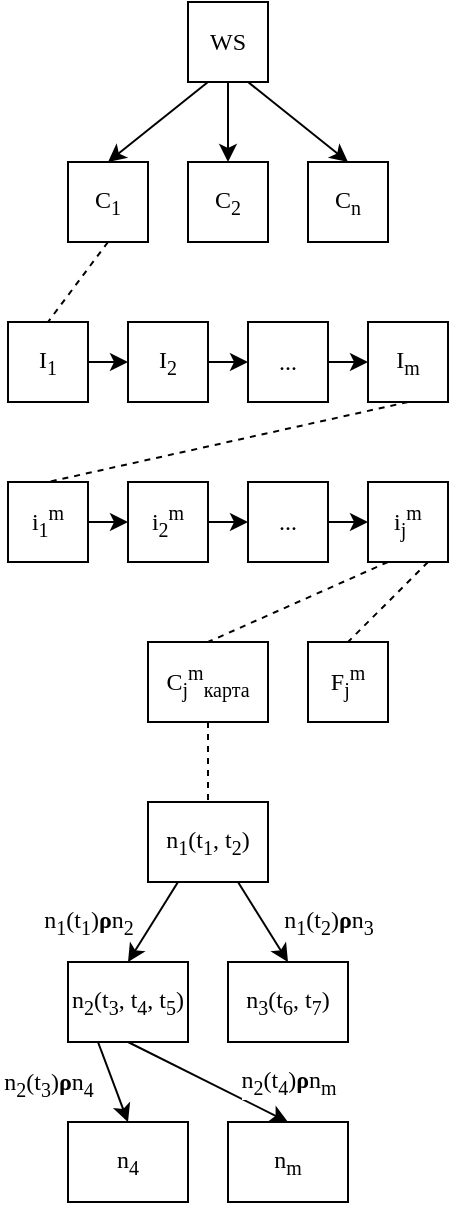 <mxfile version="10.6.7" type="github"><diagram id="l3TsWEmMDUgCTY4OhGpm" name="Page-1"><mxGraphModel dx="961" dy="556" grid="1" gridSize="10" guides="1" tooltips="1" connect="1" arrows="1" fold="1" page="1" pageScale="1" pageWidth="826" pageHeight="1169" math="0" shadow="0"><root><mxCell id="0"/><mxCell id="1" parent="0"/><mxCell id="VbJbTeR20QgzZB3dtlr_-1" value="WS" style="rounded=0;whiteSpace=wrap;html=1;fontFamily=Times New Roman;" vertex="1" parent="1"><mxGeometry x="320" y="40" width="40" height="40" as="geometry"/></mxCell><mxCell id="VbJbTeR20QgzZB3dtlr_-2" value="C&lt;sub&gt;1&lt;/sub&gt;" style="rounded=0;whiteSpace=wrap;html=1;fontFamily=Times New Roman;" vertex="1" parent="1"><mxGeometry x="260" y="120" width="40" height="40" as="geometry"/></mxCell><mxCell id="VbJbTeR20QgzZB3dtlr_-3" value="C&lt;sub&gt;2&lt;/sub&gt;" style="rounded=0;whiteSpace=wrap;html=1;fontFamily=Times New Roman;" vertex="1" parent="1"><mxGeometry x="320" y="120" width="40" height="40" as="geometry"/></mxCell><mxCell id="VbJbTeR20QgzZB3dtlr_-4" value="C&lt;sub&gt;n&lt;/sub&gt;" style="rounded=0;whiteSpace=wrap;html=1;fontFamily=Times New Roman;" vertex="1" parent="1"><mxGeometry x="380" y="120" width="40" height="40" as="geometry"/></mxCell><mxCell id="VbJbTeR20QgzZB3dtlr_-5" value="I&lt;sub&gt;1&lt;/sub&gt;" style="rounded=0;whiteSpace=wrap;html=1;fontFamily=Times New Roman;" vertex="1" parent="1"><mxGeometry x="230" y="200" width="40" height="40" as="geometry"/></mxCell><mxCell id="VbJbTeR20QgzZB3dtlr_-6" value="I&lt;sub&gt;2&lt;/sub&gt;" style="rounded=0;whiteSpace=wrap;html=1;fontFamily=Times New Roman;" vertex="1" parent="1"><mxGeometry x="290" y="200" width="40" height="40" as="geometry"/></mxCell><mxCell id="VbJbTeR20QgzZB3dtlr_-7" value="..." style="rounded=0;whiteSpace=wrap;html=1;fontFamily=Times New Roman;" vertex="1" parent="1"><mxGeometry x="350" y="200" width="40" height="40" as="geometry"/></mxCell><mxCell id="VbJbTeR20QgzZB3dtlr_-9" value="I&lt;sub&gt;m&lt;/sub&gt;" style="rounded=0;whiteSpace=wrap;html=1;fontFamily=Times New Roman;" vertex="1" parent="1"><mxGeometry x="410" y="200" width="40" height="40" as="geometry"/></mxCell><mxCell id="VbJbTeR20QgzZB3dtlr_-10" value="i&lt;sub&gt;1&lt;/sub&gt;&lt;sup&gt;m&lt;/sup&gt;" style="rounded=0;whiteSpace=wrap;html=1;fontFamily=Times New Roman;" vertex="1" parent="1"><mxGeometry x="230" y="280" width="40" height="40" as="geometry"/></mxCell><mxCell id="VbJbTeR20QgzZB3dtlr_-32" style="edgeStyle=orthogonalEdgeStyle;rounded=0;orthogonalLoop=1;jettySize=auto;html=1;exitX=1;exitY=0.5;exitDx=0;exitDy=0;entryX=0;entryY=0.5;entryDx=0;entryDy=0;fontFamily=Times New Roman;" edge="1" parent="1" source="VbJbTeR20QgzZB3dtlr_-12" target="VbJbTeR20QgzZB3dtlr_-13"><mxGeometry relative="1" as="geometry"/></mxCell><mxCell id="VbJbTeR20QgzZB3dtlr_-12" value="i&lt;sub&gt;2&lt;/sub&gt;&lt;sup&gt;m&lt;/sup&gt;" style="rounded=0;whiteSpace=wrap;html=1;fontFamily=Times New Roman;" vertex="1" parent="1"><mxGeometry x="290" y="280" width="40" height="40" as="geometry"/></mxCell><mxCell id="VbJbTeR20QgzZB3dtlr_-33" style="edgeStyle=orthogonalEdgeStyle;rounded=0;orthogonalLoop=1;jettySize=auto;html=1;exitX=1;exitY=0.5;exitDx=0;exitDy=0;entryX=0;entryY=0.5;entryDx=0;entryDy=0;fontFamily=Times New Roman;" edge="1" parent="1" source="VbJbTeR20QgzZB3dtlr_-13" target="VbJbTeR20QgzZB3dtlr_-14"><mxGeometry relative="1" as="geometry"/></mxCell><mxCell id="VbJbTeR20QgzZB3dtlr_-13" value="..." style="rounded=0;whiteSpace=wrap;html=1;fontFamily=Times New Roman;" vertex="1" parent="1"><mxGeometry x="350" y="280" width="40" height="40" as="geometry"/></mxCell><mxCell id="VbJbTeR20QgzZB3dtlr_-14" value="i&lt;sub&gt;j&lt;/sub&gt;&lt;sup&gt;m&lt;/sup&gt;" style="rounded=0;whiteSpace=wrap;html=1;fontFamily=Times New Roman;" vertex="1" parent="1"><mxGeometry x="410" y="280" width="40" height="40" as="geometry"/></mxCell><mxCell id="VbJbTeR20QgzZB3dtlr_-15" value="C&lt;sub&gt;j&lt;/sub&gt;&lt;sup&gt;m&lt;/sup&gt;&lt;sub&gt;карта&lt;/sub&gt;" style="rounded=0;whiteSpace=wrap;html=1;fontFamily=Times New Roman;" vertex="1" parent="1"><mxGeometry x="300" y="360" width="60" height="40" as="geometry"/></mxCell><mxCell id="VbJbTeR20QgzZB3dtlr_-16" value="F&lt;sub&gt;j&lt;/sub&gt;&lt;sup&gt;m&lt;/sup&gt;" style="rounded=0;whiteSpace=wrap;html=1;fontFamily=Times New Roman;" vertex="1" parent="1"><mxGeometry x="380" y="360" width="40" height="40" as="geometry"/></mxCell><mxCell id="VbJbTeR20QgzZB3dtlr_-17" value="n&lt;sub&gt;1&lt;/sub&gt;(t&lt;sub&gt;1&lt;/sub&gt;, t&lt;sub&gt;2&lt;/sub&gt;)" style="rounded=0;whiteSpace=wrap;html=1;fontFamily=Times New Roman;" vertex="1" parent="1"><mxGeometry x="300" y="440" width="60" height="40" as="geometry"/></mxCell><mxCell id="VbJbTeR20QgzZB3dtlr_-18" value="n&lt;sub&gt;2&lt;/sub&gt;(t&lt;sub&gt;3&lt;/sub&gt;, t&lt;sub&gt;4&lt;/sub&gt;, t&lt;sub&gt;5&lt;/sub&gt;)" style="rounded=0;whiteSpace=wrap;html=1;fontFamily=Times New Roman;" vertex="1" parent="1"><mxGeometry x="260" y="520" width="60" height="40" as="geometry"/></mxCell><mxCell id="VbJbTeR20QgzZB3dtlr_-19" value="n&lt;sub&gt;3&lt;/sub&gt;(t&lt;sub&gt;6&lt;/sub&gt;, t&lt;sub&gt;7&lt;/sub&gt;)" style="rounded=0;whiteSpace=wrap;html=1;fontFamily=Times New Roman;" vertex="1" parent="1"><mxGeometry x="340" y="520" width="60" height="40" as="geometry"/></mxCell><mxCell id="VbJbTeR20QgzZB3dtlr_-20" value="n&lt;sub&gt;4&lt;/sub&gt;" style="rounded=0;whiteSpace=wrap;html=1;fontFamily=Times New Roman;" vertex="1" parent="1"><mxGeometry x="260" y="600" width="60" height="40" as="geometry"/></mxCell><mxCell id="VbJbTeR20QgzZB3dtlr_-21" value="n&lt;sub&gt;m&lt;/sub&gt;" style="rounded=0;whiteSpace=wrap;html=1;fontFamily=Times New Roman;" vertex="1" parent="1"><mxGeometry x="340" y="600" width="60" height="40" as="geometry"/></mxCell><mxCell id="VbJbTeR20QgzZB3dtlr_-23" value="" style="endArrow=classic;html=1;fontFamily=Times New Roman;entryX=0.5;entryY=0;entryDx=0;entryDy=0;exitX=0.25;exitY=1;exitDx=0;exitDy=0;" edge="1" parent="1" source="VbJbTeR20QgzZB3dtlr_-1" target="VbJbTeR20QgzZB3dtlr_-2"><mxGeometry width="50" height="50" relative="1" as="geometry"><mxPoint x="190" y="110" as="sourcePoint"/><mxPoint x="240" y="60" as="targetPoint"/></mxGeometry></mxCell><mxCell id="VbJbTeR20QgzZB3dtlr_-24" value="" style="endArrow=classic;html=1;fontFamily=Times New Roman;entryX=0.5;entryY=0;entryDx=0;entryDy=0;exitX=0.5;exitY=1;exitDx=0;exitDy=0;" edge="1" parent="1" source="VbJbTeR20QgzZB3dtlr_-1" target="VbJbTeR20QgzZB3dtlr_-3"><mxGeometry width="50" height="50" relative="1" as="geometry"><mxPoint x="340.034" y="89.862" as="sourcePoint"/><mxPoint x="289.69" y="129.862" as="targetPoint"/></mxGeometry></mxCell><mxCell id="VbJbTeR20QgzZB3dtlr_-25" value="" style="endArrow=classic;html=1;fontFamily=Times New Roman;entryX=0.5;entryY=0;entryDx=0;entryDy=0;exitX=0.75;exitY=1;exitDx=0;exitDy=0;" edge="1" parent="1" source="VbJbTeR20QgzZB3dtlr_-1" target="VbJbTeR20QgzZB3dtlr_-4"><mxGeometry width="50" height="50" relative="1" as="geometry"><mxPoint x="350.034" y="99.862" as="sourcePoint"/><mxPoint x="299.69" y="139.862" as="targetPoint"/></mxGeometry></mxCell><mxCell id="VbJbTeR20QgzZB3dtlr_-26" value="" style="endArrow=none;html=1;fontFamily=Times New Roman;entryX=0.5;entryY=0;entryDx=0;entryDy=0;exitX=0.5;exitY=1;exitDx=0;exitDy=0;endFill=0;dashed=1;" edge="1" parent="1" source="VbJbTeR20QgzZB3dtlr_-2" target="VbJbTeR20QgzZB3dtlr_-5"><mxGeometry width="50" height="50" relative="1" as="geometry"><mxPoint x="360.034" y="109.862" as="sourcePoint"/><mxPoint x="309.69" y="149.862" as="targetPoint"/></mxGeometry></mxCell><mxCell id="VbJbTeR20QgzZB3dtlr_-27" value="" style="endArrow=classic;html=1;fontFamily=Times New Roman;entryX=0;entryY=0.5;entryDx=0;entryDy=0;exitX=1;exitY=0.5;exitDx=0;exitDy=0;" edge="1" parent="1" source="VbJbTeR20QgzZB3dtlr_-5" target="VbJbTeR20QgzZB3dtlr_-6"><mxGeometry width="50" height="50" relative="1" as="geometry"><mxPoint x="370.034" y="119.862" as="sourcePoint"/><mxPoint x="319.69" y="159.862" as="targetPoint"/></mxGeometry></mxCell><mxCell id="VbJbTeR20QgzZB3dtlr_-28" value="" style="endArrow=classic;html=1;fontFamily=Times New Roman;entryX=0;entryY=0.5;entryDx=0;entryDy=0;exitX=1;exitY=0.5;exitDx=0;exitDy=0;" edge="1" parent="1" source="VbJbTeR20QgzZB3dtlr_-6" target="VbJbTeR20QgzZB3dtlr_-7"><mxGeometry width="50" height="50" relative="1" as="geometry"><mxPoint x="380.034" y="129.862" as="sourcePoint"/><mxPoint x="329.69" y="169.862" as="targetPoint"/></mxGeometry></mxCell><mxCell id="VbJbTeR20QgzZB3dtlr_-29" value="" style="endArrow=classic;html=1;fontFamily=Times New Roman;entryX=0;entryY=0.5;entryDx=0;entryDy=0;exitX=1;exitY=0.5;exitDx=0;exitDy=0;" edge="1" parent="1" source="VbJbTeR20QgzZB3dtlr_-7" target="VbJbTeR20QgzZB3dtlr_-9"><mxGeometry width="50" height="50" relative="1" as="geometry"><mxPoint x="390.034" y="139.862" as="sourcePoint"/><mxPoint x="339.69" y="179.862" as="targetPoint"/></mxGeometry></mxCell><mxCell id="VbJbTeR20QgzZB3dtlr_-30" value="" style="endArrow=none;html=1;fontFamily=Times New Roman;entryX=0.5;entryY=0;entryDx=0;entryDy=0;exitX=0.5;exitY=1;exitDx=0;exitDy=0;endFill=0;dashed=1;" edge="1" parent="1" source="VbJbTeR20QgzZB3dtlr_-9" target="VbJbTeR20QgzZB3dtlr_-10"><mxGeometry width="50" height="50" relative="1" as="geometry"><mxPoint x="400.034" y="149.862" as="sourcePoint"/><mxPoint x="349.69" y="189.862" as="targetPoint"/></mxGeometry></mxCell><mxCell id="VbJbTeR20QgzZB3dtlr_-31" value="" style="endArrow=classic;html=1;fontFamily=Times New Roman;entryX=0;entryY=0.5;entryDx=0;entryDy=0;exitX=1;exitY=0.5;exitDx=0;exitDy=0;" edge="1" parent="1" source="VbJbTeR20QgzZB3dtlr_-10" target="VbJbTeR20QgzZB3dtlr_-12"><mxGeometry width="50" height="50" relative="1" as="geometry"><mxPoint x="410.034" y="159.862" as="sourcePoint"/><mxPoint x="359.69" y="199.862" as="targetPoint"/></mxGeometry></mxCell><mxCell id="VbJbTeR20QgzZB3dtlr_-34" value="" style="endArrow=none;html=1;fontFamily=Times New Roman;entryX=0.5;entryY=0;entryDx=0;entryDy=0;exitX=0.25;exitY=1;exitDx=0;exitDy=0;endFill=0;dashed=1;" edge="1" parent="1" source="VbJbTeR20QgzZB3dtlr_-14" target="VbJbTeR20QgzZB3dtlr_-15"><mxGeometry width="50" height="50" relative="1" as="geometry"><mxPoint x="420.034" y="169.862" as="sourcePoint"/><mxPoint x="369.69" y="209.862" as="targetPoint"/></mxGeometry></mxCell><mxCell id="VbJbTeR20QgzZB3dtlr_-35" value="" style="endArrow=none;html=1;fontFamily=Times New Roman;entryX=0.5;entryY=0;entryDx=0;entryDy=0;exitX=0.75;exitY=1;exitDx=0;exitDy=0;endFill=0;dashed=1;" edge="1" parent="1" source="VbJbTeR20QgzZB3dtlr_-14" target="VbJbTeR20QgzZB3dtlr_-16"><mxGeometry width="50" height="50" relative="1" as="geometry"><mxPoint x="430.034" y="179.862" as="sourcePoint"/><mxPoint x="379.69" y="219.862" as="targetPoint"/></mxGeometry></mxCell><mxCell id="VbJbTeR20QgzZB3dtlr_-36" value="" style="endArrow=none;html=1;fontFamily=Times New Roman;entryX=0.5;entryY=0;entryDx=0;entryDy=0;exitX=0.5;exitY=1;exitDx=0;exitDy=0;endFill=0;dashed=1;" edge="1" parent="1" source="VbJbTeR20QgzZB3dtlr_-15" target="VbJbTeR20QgzZB3dtlr_-17"><mxGeometry width="50" height="50" relative="1" as="geometry"><mxPoint x="459.69" y="329.862" as="sourcePoint"/><mxPoint x="339.69" y="369.862" as="targetPoint"/></mxGeometry></mxCell><mxCell id="VbJbTeR20QgzZB3dtlr_-37" value="n&lt;sub&gt;1&lt;/sub&gt;(t&lt;sub&gt;1&lt;/sub&gt;)&lt;b&gt;ρ&lt;/b&gt;n&lt;sub&gt;2&lt;/sub&gt;" style="endArrow=classic;html=1;fontFamily=Times New Roman;entryX=0.5;entryY=0;entryDx=0;entryDy=0;exitX=0.25;exitY=1;exitDx=0;exitDy=0;fontSize=12;" edge="1" parent="1" source="VbJbTeR20QgzZB3dtlr_-17" target="VbJbTeR20QgzZB3dtlr_-18"><mxGeometry x="0.741" y="-27" width="50" height="50" relative="1" as="geometry"><mxPoint x="510.034" y="399.862" as="sourcePoint"/><mxPoint x="559.69" y="439.862" as="targetPoint"/><mxPoint as="offset"/></mxGeometry></mxCell><mxCell id="VbJbTeR20QgzZB3dtlr_-39" value="n&lt;sub&gt;1&lt;/sub&gt;(t&lt;sub&gt;2&lt;/sub&gt;)&lt;b&gt;ρ&lt;/b&gt;n&lt;sub&gt;3&lt;/sub&gt;" style="endArrow=classic;html=1;fontFamily=Times New Roman;entryX=0.5;entryY=0;entryDx=0;entryDy=0;exitX=0.75;exitY=1;exitDx=0;exitDy=0;fontSize=12;" edge="1" parent="1" source="VbJbTeR20QgzZB3dtlr_-17" target="VbJbTeR20QgzZB3dtlr_-19"><mxGeometry x="0.738" y="28" width="50" height="50" relative="1" as="geometry"><mxPoint x="325.207" y="489.862" as="sourcePoint"/><mxPoint x="299.69" y="529.862" as="targetPoint"/><mxPoint as="offset"/></mxGeometry></mxCell><mxCell id="VbJbTeR20QgzZB3dtlr_-40" value="n&lt;sub&gt;2&lt;/sub&gt;(t&lt;sub&gt;3&lt;/sub&gt;)&lt;b&gt;ρ&lt;/b&gt;n&lt;sub&gt;4&lt;/sub&gt;" style="endArrow=classic;html=1;fontFamily=Times New Roman;entryX=0.5;entryY=0;entryDx=0;entryDy=0;exitX=0.25;exitY=1;exitDx=0;exitDy=0;fontSize=12;" edge="1" parent="1" source="VbJbTeR20QgzZB3dtlr_-18" target="VbJbTeR20QgzZB3dtlr_-20"><mxGeometry x="-0.513" y="-31" width="50" height="50" relative="1" as="geometry"><mxPoint x="325.207" y="489.862" as="sourcePoint"/><mxPoint x="299.69" y="529.862" as="targetPoint"/><mxPoint as="offset"/></mxGeometry></mxCell><mxCell id="VbJbTeR20QgzZB3dtlr_-41" value="n&lt;sub&gt;2&lt;/sub&gt;(t&lt;sub&gt;4&lt;/sub&gt;)&lt;b&gt;ρ&lt;/b&gt;n&lt;sub&gt;m&lt;/sub&gt;" style="endArrow=classic;html=1;fontFamily=Times New Roman;entryX=0.5;entryY=0;entryDx=0;entryDy=0;exitX=0.5;exitY=1;exitDx=0;exitDy=0;fontSize=12;" edge="1" parent="1" source="VbJbTeR20QgzZB3dtlr_-18" target="VbJbTeR20QgzZB3dtlr_-21"><mxGeometry x="0.801" y="18" width="50" height="50" relative="1" as="geometry"><mxPoint x="285.207" y="569.862" as="sourcePoint"/><mxPoint x="299.69" y="609.862" as="targetPoint"/><mxPoint as="offset"/></mxGeometry></mxCell></root></mxGraphModel></diagram></mxfile>